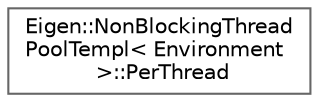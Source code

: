 digraph "类继承关系图"
{
 // LATEX_PDF_SIZE
  bgcolor="transparent";
  edge [fontname=Helvetica,fontsize=10,labelfontname=Helvetica,labelfontsize=10];
  node [fontname=Helvetica,fontsize=10,shape=box,height=0.2,width=0.4];
  rankdir="LR";
  Node0 [id="Node000000",label="Eigen::NonBlockingThread\lPoolTempl\< Environment\l \>::PerThread",height=0.2,width=0.4,color="grey40", fillcolor="white", style="filled",URL="$struct_eigen_1_1_non_blocking_thread_pool_templ_1_1_per_thread.html",tooltip=" "];
}
